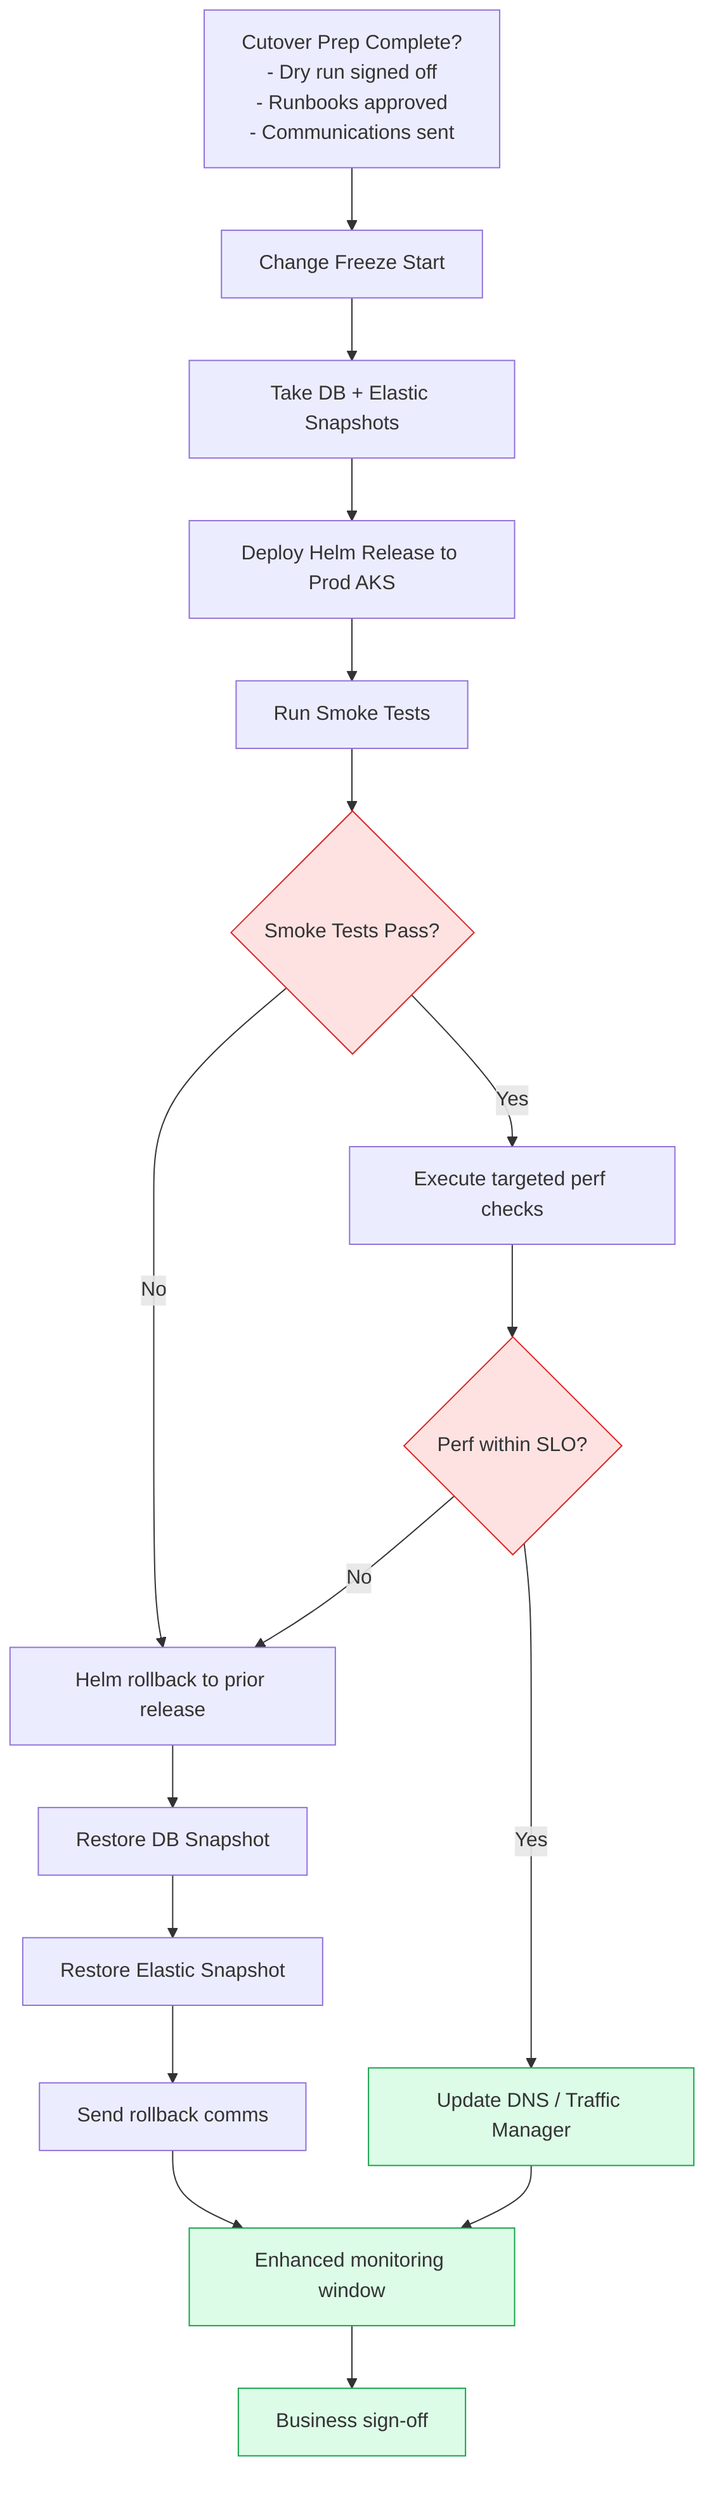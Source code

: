 flowchart TD
    Prep[Cutover Prep Complete?
    - Dry run signed off
    - Runbooks approved
    - Communications sent]
    Freeze[Change Freeze Start]
    Snapshot[Take DB + Elastic Snapshots]
    Deploy[Deploy Helm Release to Prod AKS]
    VerifySmoke[Run Smoke Tests]
    Decision1{Smoke Tests Pass?}
    PerfCheck[Execute targeted perf checks]
    Decision2{Perf within SLO?}
    SwitchDNS[Update DNS / Traffic Manager]
    Monitor[Enhanced monitoring window]
    Signoff[Business sign-off]
    RollbackDB[Restore DB Snapshot]
    RollbackElastic[Restore Elastic Snapshot]
    RollbackHelm[Helm rollback to prior release]
    Comm[Send rollback comms]

    Prep --> Freeze --> Snapshot --> Deploy --> VerifySmoke --> Decision1
    Decision1 -->|No| RollbackHelm
    Decision1 -->|Yes| PerfCheck --> Decision2
    Decision2 -->|No| RollbackHelm
    Decision2 -->|Yes| SwitchDNS --> Monitor --> Signoff

    RollbackHelm --> RollbackDB --> RollbackElastic --> Comm --> Monitor

    classDef pass fill:#dcfce7,stroke:#16a34a;
    classDef fail fill:#fee2e2,stroke:#dc2626;
    class Decision1,Decision2 fail;
    class SwitchDNS,Monitor,Signoff pass;